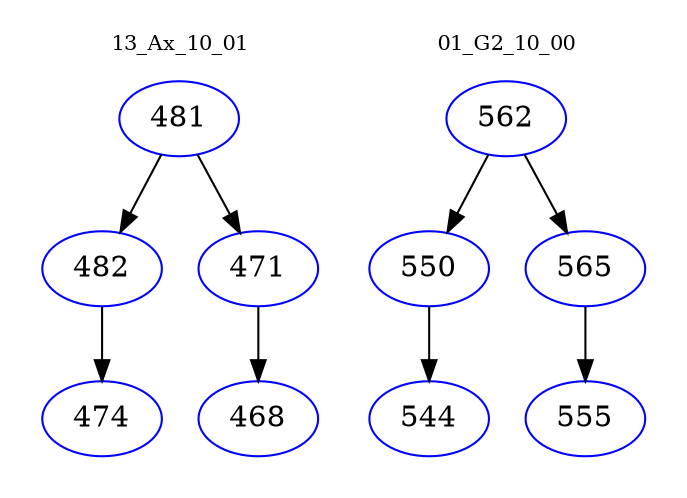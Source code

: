 digraph{
subgraph cluster_0 {
color = white
label = "13_Ax_10_01";
fontsize=10;
T0_481 [label="481", color="blue"]
T0_481 -> T0_482 [color="black"]
T0_482 [label="482", color="blue"]
T0_482 -> T0_474 [color="black"]
T0_474 [label="474", color="blue"]
T0_481 -> T0_471 [color="black"]
T0_471 [label="471", color="blue"]
T0_471 -> T0_468 [color="black"]
T0_468 [label="468", color="blue"]
}
subgraph cluster_1 {
color = white
label = "01_G2_10_00";
fontsize=10;
T1_562 [label="562", color="blue"]
T1_562 -> T1_550 [color="black"]
T1_550 [label="550", color="blue"]
T1_550 -> T1_544 [color="black"]
T1_544 [label="544", color="blue"]
T1_562 -> T1_565 [color="black"]
T1_565 [label="565", color="blue"]
T1_565 -> T1_555 [color="black"]
T1_555 [label="555", color="blue"]
}
}
